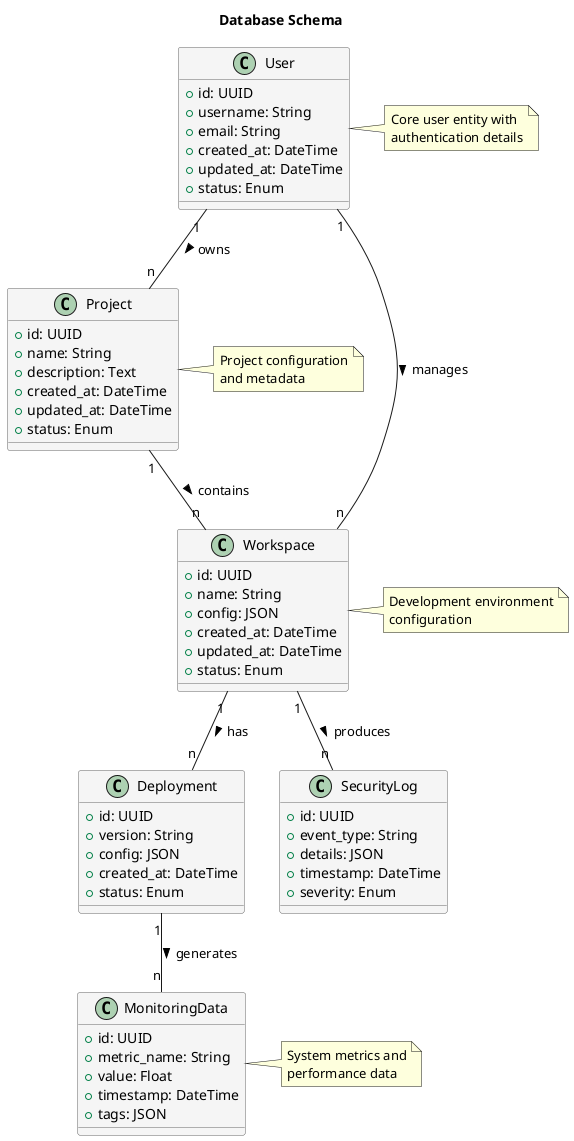 @startuml Data Model

skinparam backgroundColor white
skinparam handwritten false
skinparam classBackgroundColor #f5f5f5
skinparam classBorderColor #666666

title Database Schema

' Entities
class User {
  +id: UUID
  +username: String
  +email: String
  +created_at: DateTime
  +updated_at: DateTime
  +status: Enum
}

class Project {
  +id: UUID
  +name: String
  +description: Text
  +created_at: DateTime
  +updated_at: DateTime
  +status: Enum
}

class Workspace {
  +id: UUID
  +name: String
  +config: JSON
  +created_at: DateTime
  +updated_at: DateTime
  +status: Enum
}

class Deployment {
  +id: UUID
  +version: String
  +config: JSON
  +created_at: DateTime
  +status: Enum
}

class MonitoringData {
  +id: UUID
  +metric_name: String
  +value: Float
  +timestamp: DateTime
  +tags: JSON
}

class SecurityLog {
  +id: UUID
  +event_type: String
  +details: JSON
  +timestamp: DateTime
  +severity: Enum
}

' Relationships
User "1" -- "n" Project : owns >
User "1" -- "n" Workspace : manages >
Project "1" -- "n" Workspace : contains >
Workspace "1" -- "n" Deployment : has >
Deployment "1" -- "n" MonitoringData : generates >
Workspace "1" -- "n" SecurityLog : produces >

note right of User
  Core user entity with
  authentication details
end note

note right of Project
  Project configuration
  and metadata
end note

note right of Workspace
  Development environment
  configuration
end note

note right of MonitoringData
  System metrics and
  performance data
end note

@enduml
